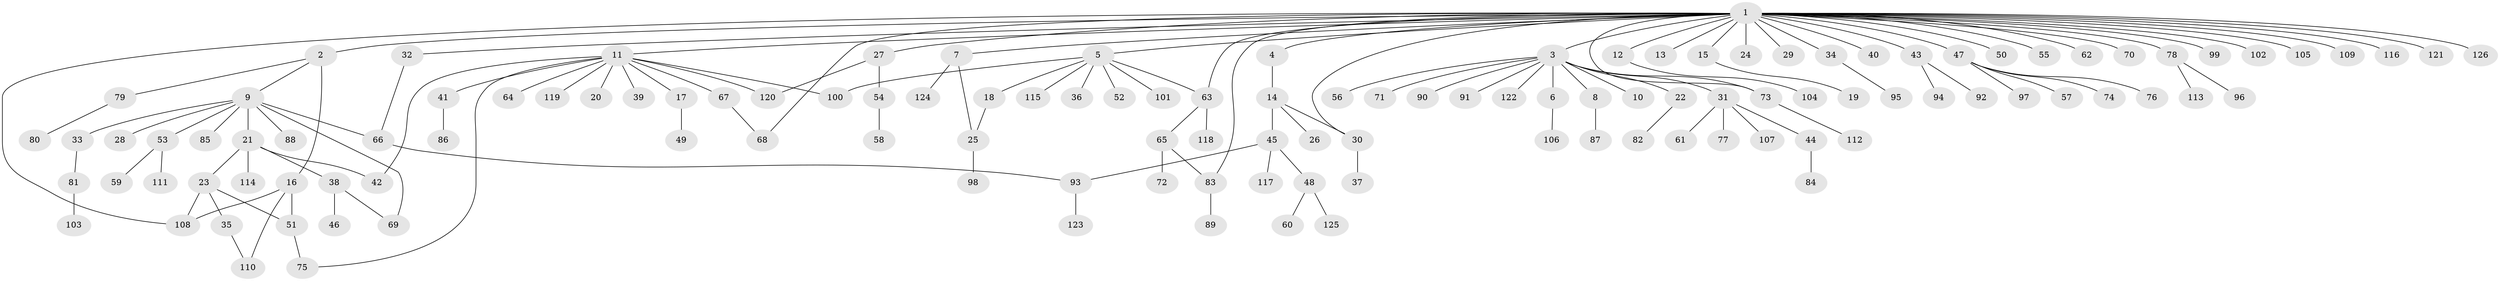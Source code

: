 // Generated by graph-tools (version 1.1) at 2025/47/03/09/25 04:47:20]
// undirected, 126 vertices, 142 edges
graph export_dot {
graph [start="1"]
  node [color=gray90,style=filled];
  1;
  2;
  3;
  4;
  5;
  6;
  7;
  8;
  9;
  10;
  11;
  12;
  13;
  14;
  15;
  16;
  17;
  18;
  19;
  20;
  21;
  22;
  23;
  24;
  25;
  26;
  27;
  28;
  29;
  30;
  31;
  32;
  33;
  34;
  35;
  36;
  37;
  38;
  39;
  40;
  41;
  42;
  43;
  44;
  45;
  46;
  47;
  48;
  49;
  50;
  51;
  52;
  53;
  54;
  55;
  56;
  57;
  58;
  59;
  60;
  61;
  62;
  63;
  64;
  65;
  66;
  67;
  68;
  69;
  70;
  71;
  72;
  73;
  74;
  75;
  76;
  77;
  78;
  79;
  80;
  81;
  82;
  83;
  84;
  85;
  86;
  87;
  88;
  89;
  90;
  91;
  92;
  93;
  94;
  95;
  96;
  97;
  98;
  99;
  100;
  101;
  102;
  103;
  104;
  105;
  106;
  107;
  108;
  109;
  110;
  111;
  112;
  113;
  114;
  115;
  116;
  117;
  118;
  119;
  120;
  121;
  122;
  123;
  124;
  125;
  126;
  1 -- 2;
  1 -- 3;
  1 -- 4;
  1 -- 5;
  1 -- 7;
  1 -- 11;
  1 -- 12;
  1 -- 13;
  1 -- 15;
  1 -- 24;
  1 -- 27;
  1 -- 29;
  1 -- 30;
  1 -- 32;
  1 -- 34;
  1 -- 40;
  1 -- 43;
  1 -- 47;
  1 -- 50;
  1 -- 55;
  1 -- 62;
  1 -- 63;
  1 -- 68;
  1 -- 70;
  1 -- 73;
  1 -- 78;
  1 -- 83;
  1 -- 99;
  1 -- 102;
  1 -- 105;
  1 -- 108;
  1 -- 109;
  1 -- 116;
  1 -- 121;
  1 -- 126;
  2 -- 9;
  2 -- 16;
  2 -- 79;
  3 -- 6;
  3 -- 8;
  3 -- 10;
  3 -- 22;
  3 -- 31;
  3 -- 56;
  3 -- 71;
  3 -- 73;
  3 -- 90;
  3 -- 91;
  3 -- 122;
  4 -- 14;
  5 -- 18;
  5 -- 36;
  5 -- 52;
  5 -- 63;
  5 -- 100;
  5 -- 101;
  5 -- 115;
  6 -- 106;
  7 -- 25;
  7 -- 124;
  8 -- 87;
  9 -- 21;
  9 -- 28;
  9 -- 33;
  9 -- 53;
  9 -- 66;
  9 -- 69;
  9 -- 85;
  9 -- 88;
  11 -- 17;
  11 -- 20;
  11 -- 39;
  11 -- 41;
  11 -- 42;
  11 -- 64;
  11 -- 67;
  11 -- 75;
  11 -- 100;
  11 -- 119;
  11 -- 120;
  12 -- 104;
  14 -- 26;
  14 -- 30;
  14 -- 45;
  15 -- 19;
  16 -- 51;
  16 -- 108;
  16 -- 110;
  17 -- 49;
  18 -- 25;
  21 -- 23;
  21 -- 38;
  21 -- 42;
  21 -- 114;
  22 -- 82;
  23 -- 35;
  23 -- 51;
  23 -- 108;
  25 -- 98;
  27 -- 54;
  27 -- 120;
  30 -- 37;
  31 -- 44;
  31 -- 61;
  31 -- 77;
  31 -- 107;
  32 -- 66;
  33 -- 81;
  34 -- 95;
  35 -- 110;
  38 -- 46;
  38 -- 69;
  41 -- 86;
  43 -- 92;
  43 -- 94;
  44 -- 84;
  45 -- 48;
  45 -- 93;
  45 -- 117;
  47 -- 57;
  47 -- 74;
  47 -- 76;
  47 -- 97;
  48 -- 60;
  48 -- 125;
  51 -- 75;
  53 -- 59;
  53 -- 111;
  54 -- 58;
  63 -- 65;
  63 -- 118;
  65 -- 72;
  65 -- 83;
  66 -- 93;
  67 -- 68;
  73 -- 112;
  78 -- 96;
  78 -- 113;
  79 -- 80;
  81 -- 103;
  83 -- 89;
  93 -- 123;
}
